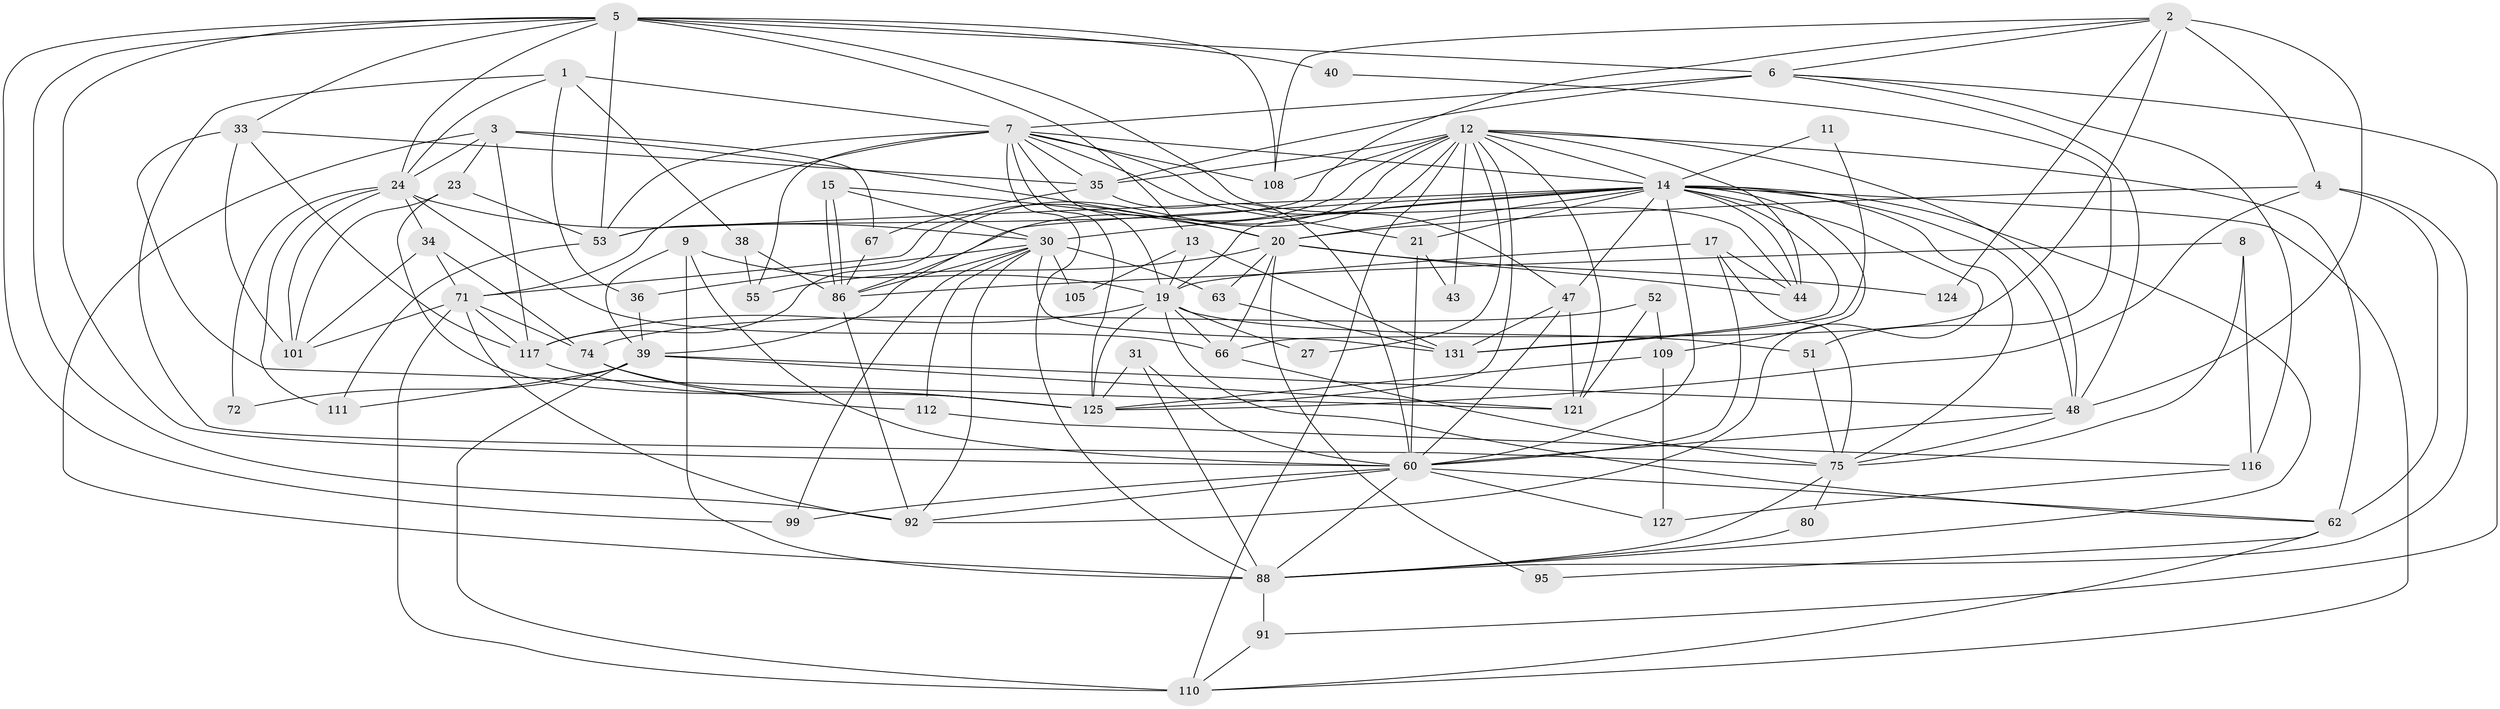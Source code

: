 // original degree distribution, {2: 0.1323529411764706, 4: 0.25, 3: 0.2867647058823529, 7: 0.04411764705882353, 5: 0.19117647058823528, 6: 0.08088235294117647, 9: 0.007352941176470588, 8: 0.007352941176470588}
// Generated by graph-tools (version 1.1) at 2025/14/03/09/25 04:14:54]
// undirected, 68 vertices, 189 edges
graph export_dot {
graph [start="1"]
  node [color=gray90,style=filled];
  1 [super="+56"];
  2 [super="+46"];
  3 [super="+73"];
  4 [super="+10"];
  5 [super="+68+106"];
  6 [super="+42+65"];
  7 [super="+25"];
  8;
  9;
  11;
  12 [super="+59+50"];
  13 [super="+26"];
  14 [super="+16+18"];
  15;
  17 [super="+78+29"];
  19 [super="+45+130+69"];
  20 [super="+22+89+129"];
  21 [super="+81"];
  23 [super="+87"];
  24 [super="+32+82"];
  27;
  30 [super="+122+132"];
  31;
  33 [super="+57+103"];
  34;
  35 [super="+37"];
  36;
  38;
  39 [super="+120+49"];
  40;
  43;
  44 [super="+79+77"];
  47 [super="+113"];
  48 [super="+54+76"];
  51;
  52;
  53 [super="+58"];
  55 [super="+64"];
  60 [super="+90"];
  62;
  63 [super="+133"];
  66;
  67;
  71 [super="+98"];
  72;
  74;
  75 [super="+107+118"];
  80;
  86 [super="+114"];
  88 [super="+119+96"];
  91 [super="+100"];
  92 [super="+102"];
  95;
  99;
  101;
  105;
  108 [super="+115"];
  109;
  110 [super="+123"];
  111;
  112;
  116;
  117;
  121;
  124;
  125 [super="+135"];
  127;
  131;
  1 -- 36;
  1 -- 38;
  1 -- 7 [weight=2];
  1 -- 75;
  1 -- 24;
  2 -- 66;
  2 -- 48;
  2 -- 53;
  2 -- 6;
  2 -- 124;
  2 -- 4;
  2 -- 108;
  3 -- 67;
  3 -- 117;
  3 -- 23;
  3 -- 20;
  3 -- 24;
  3 -- 88;
  4 -- 62;
  4 -- 125;
  4 -- 88;
  4 -- 20;
  5 -- 92;
  5 -- 6;
  5 -- 99;
  5 -- 40;
  5 -- 108;
  5 -- 24;
  5 -- 53;
  5 -- 13;
  5 -- 60;
  5 -- 44;
  5 -- 33;
  6 -- 7;
  6 -- 35 [weight=2];
  6 -- 48;
  6 -- 116;
  6 -- 91;
  7 -- 35;
  7 -- 14;
  7 -- 47;
  7 -- 19;
  7 -- 21;
  7 -- 53;
  7 -- 55;
  7 -- 125;
  7 -- 71;
  7 -- 88;
  7 -- 108;
  8 -- 86;
  8 -- 75;
  8 -- 116;
  9 -- 60;
  9 -- 39;
  9 -- 19;
  9 -- 88;
  11 -- 131;
  11 -- 14;
  12 -- 71;
  12 -- 108 [weight=2];
  12 -- 110;
  12 -- 48;
  12 -- 44;
  12 -- 121;
  12 -- 43 [weight=2];
  12 -- 35;
  12 -- 39;
  12 -- 117 [weight=2];
  12 -- 27;
  12 -- 125;
  12 -- 62;
  12 -- 14;
  13 -- 105;
  13 -- 19;
  13 -- 131;
  14 -- 86;
  14 -- 131;
  14 -- 92;
  14 -- 75 [weight=2];
  14 -- 19;
  14 -- 20 [weight=2];
  14 -- 21;
  14 -- 88;
  14 -- 30;
  14 -- 44;
  14 -- 109;
  14 -- 110;
  14 -- 47;
  14 -- 48;
  14 -- 53 [weight=2];
  14 -- 60;
  15 -- 86 [weight=2];
  15 -- 86;
  15 -- 20;
  15 -- 30;
  17 -- 75;
  17 -- 60 [weight=2];
  17 -- 19;
  17 -- 44;
  19 -- 27;
  19 -- 66;
  19 -- 51;
  19 -- 117;
  19 -- 125;
  19 -- 62;
  20 -- 66;
  20 -- 55;
  20 -- 124;
  20 -- 63;
  20 -- 44 [weight=2];
  20 -- 95;
  21 -- 43;
  21 -- 60;
  23 -- 101;
  23 -- 125;
  23 -- 53;
  24 -- 66;
  24 -- 72;
  24 -- 34;
  24 -- 101;
  24 -- 30;
  24 -- 111;
  30 -- 36;
  30 -- 131;
  30 -- 99;
  30 -- 105;
  30 -- 92;
  30 -- 112;
  30 -- 86;
  30 -- 63;
  31 -- 60;
  31 -- 125;
  31 -- 88;
  33 -- 117;
  33 -- 121;
  33 -- 35;
  33 -- 101;
  34 -- 74;
  34 -- 101;
  34 -- 71;
  35 -- 67;
  35 -- 60;
  36 -- 39;
  38 -- 86;
  38 -- 55;
  39 -- 72;
  39 -- 121;
  39 -- 111;
  39 -- 48 [weight=2];
  39 -- 110;
  40 -- 51;
  47 -- 131;
  47 -- 121;
  47 -- 60;
  48 -- 75;
  48 -- 60;
  51 -- 75;
  52 -- 109;
  52 -- 121;
  52 -- 74;
  53 -- 111;
  60 -- 127;
  60 -- 62;
  60 -- 99;
  60 -- 92;
  60 -- 88;
  62 -- 95;
  62 -- 110;
  63 -- 131;
  66 -- 75;
  67 -- 86;
  71 -- 74;
  71 -- 101;
  71 -- 110;
  71 -- 117;
  71 -- 92;
  74 -- 112;
  74 -- 125;
  75 -- 80;
  75 -- 88;
  80 -- 88;
  86 -- 92;
  88 -- 91;
  91 -- 110;
  109 -- 127;
  109 -- 125;
  112 -- 116;
  116 -- 127;
  117 -- 125;
}
